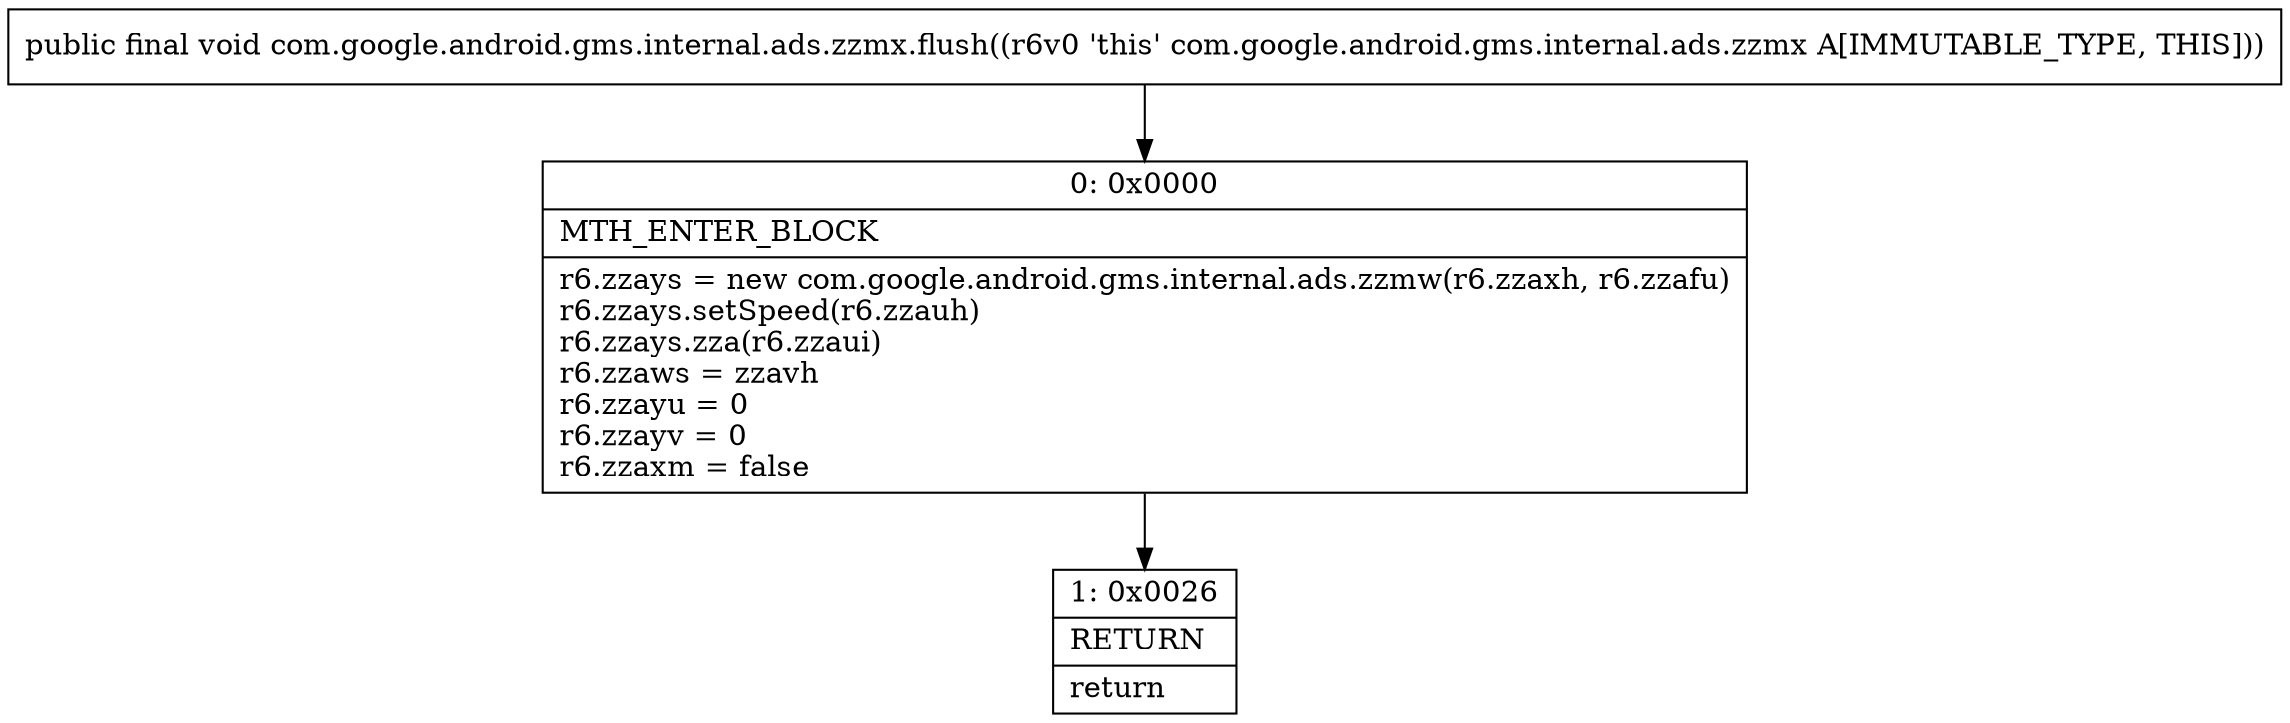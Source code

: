 digraph "CFG forcom.google.android.gms.internal.ads.zzmx.flush()V" {
Node_0 [shape=record,label="{0\:\ 0x0000|MTH_ENTER_BLOCK\l|r6.zzays = new com.google.android.gms.internal.ads.zzmw(r6.zzaxh, r6.zzafu)\lr6.zzays.setSpeed(r6.zzauh)\lr6.zzays.zza(r6.zzaui)\lr6.zzaws = zzavh\lr6.zzayu = 0\lr6.zzayv = 0\lr6.zzaxm = false\l}"];
Node_1 [shape=record,label="{1\:\ 0x0026|RETURN\l|return\l}"];
MethodNode[shape=record,label="{public final void com.google.android.gms.internal.ads.zzmx.flush((r6v0 'this' com.google.android.gms.internal.ads.zzmx A[IMMUTABLE_TYPE, THIS])) }"];
MethodNode -> Node_0;
Node_0 -> Node_1;
}

